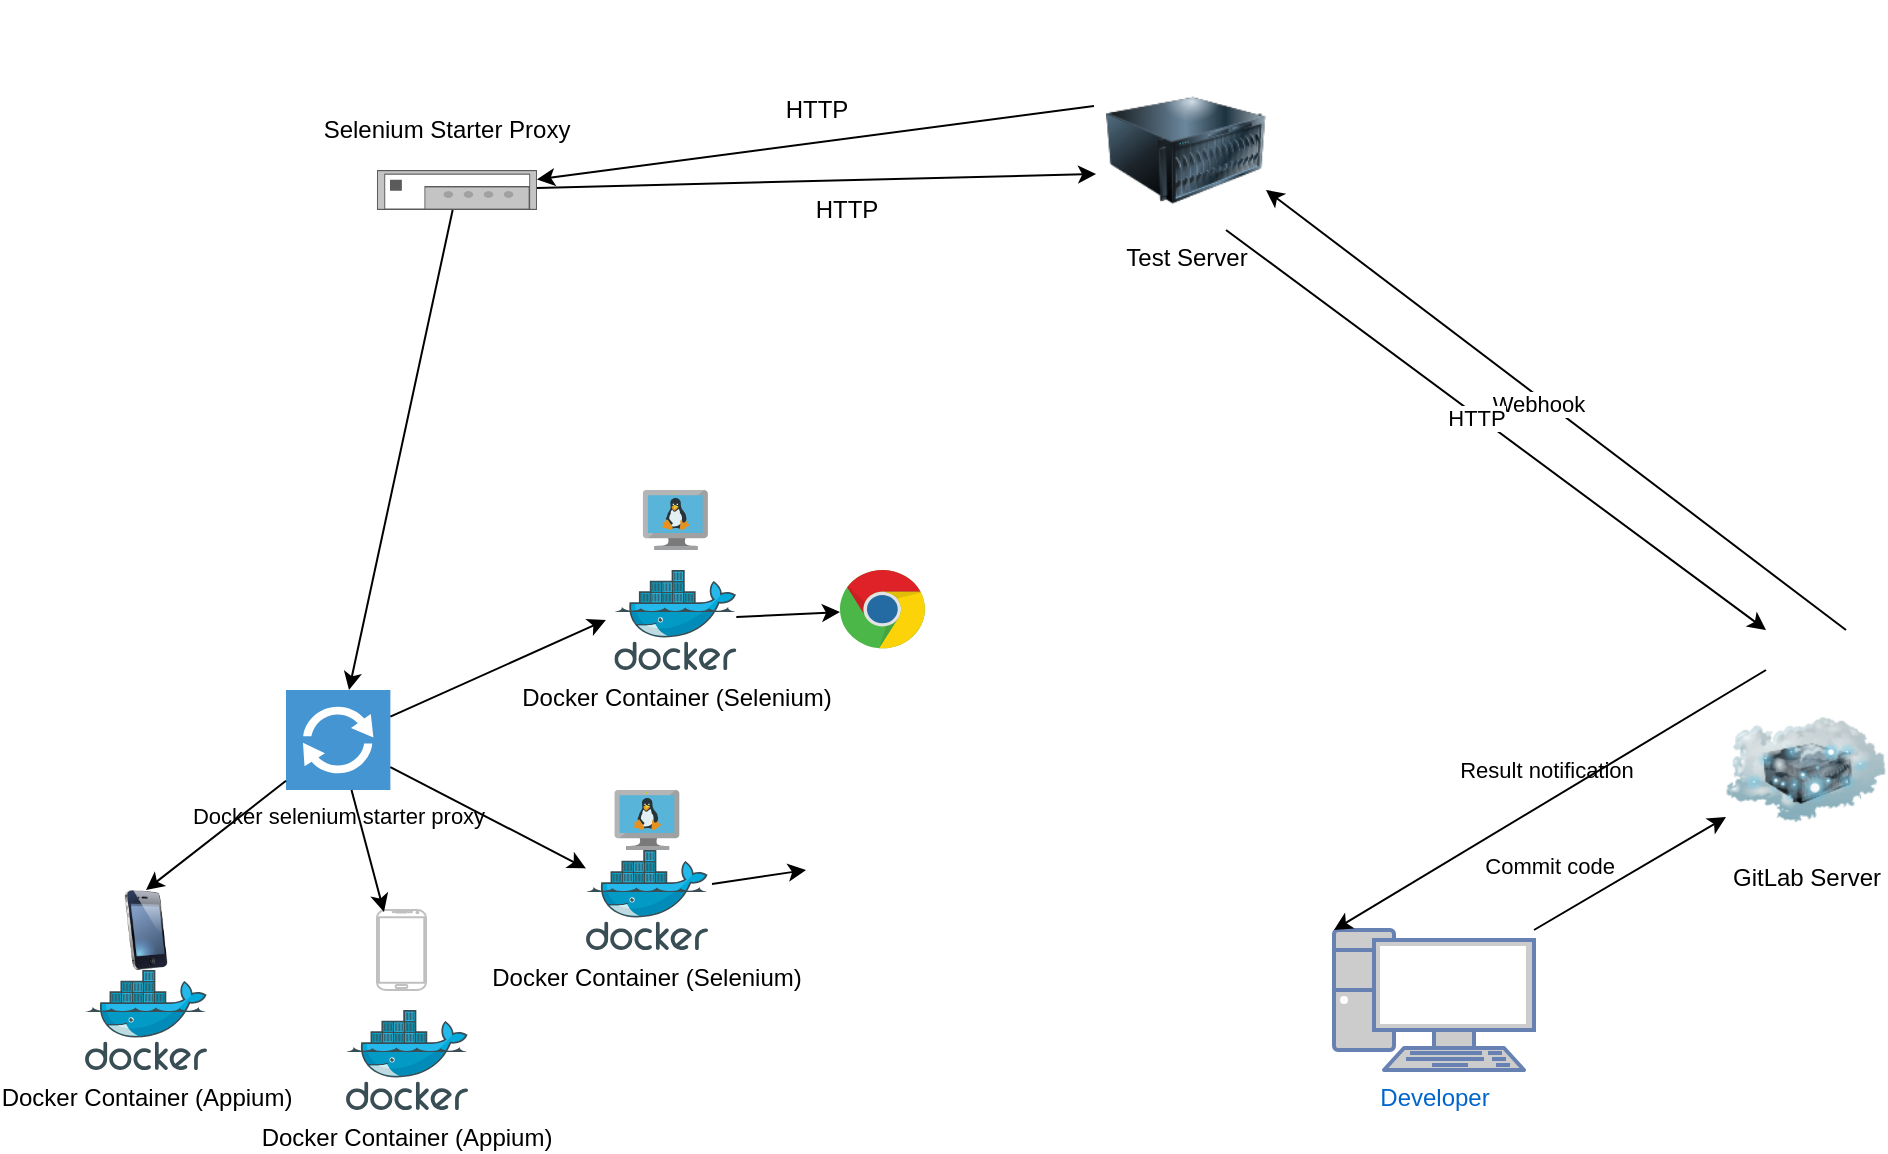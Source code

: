 <mxfile version="13.6.6" type="gitlab">
  <diagram id="j4bk-irgato8CqfmMqV6" name="Page-1">
    <mxGraphModel dx="946" dy="546" grid="1" gridSize="10" guides="1" tooltips="1" connect="1" arrows="1" fold="1" page="1" pageScale="1" pageWidth="827" pageHeight="1169" math="0" shadow="0">
      <root>
        <mxCell id="0" />
        <mxCell id="1" parent="0" />
        <mxCell id="oy6s96Z-H8Sc2rAlOitG-3" value="Developer" style="fontColor=#0066CC;verticalAlign=top;verticalLabelPosition=bottom;labelPosition=center;align=center;html=1;outlineConnect=0;fillColor=#CCCCCC;strokeColor=#6881B3;gradientColor=none;gradientDirection=north;strokeWidth=2;shape=mxgraph.networks.pc;" vertex="1" parent="1">
          <mxGeometry x="1024" y="1030" width="100" height="70" as="geometry" />
        </mxCell>
        <mxCell id="oy6s96Z-H8Sc2rAlOitG-4" value="" style="endArrow=classic;html=1;" edge="1" parent="1" target="oy6s96Z-H8Sc2rAlOitG-7">
          <mxGeometry width="50" height="50" relative="1" as="geometry">
            <mxPoint x="1124" y="1030" as="sourcePoint" />
            <mxPoint x="1204" y="980" as="targetPoint" />
          </mxGeometry>
        </mxCell>
        <mxCell id="oy6s96Z-H8Sc2rAlOitG-5" value="&amp;nbsp;Commit code&lt;br&gt;" style="edgeLabel;html=1;align=center;verticalAlign=middle;resizable=0;points=[];rotation=0;" vertex="1" connectable="0" parent="oy6s96Z-H8Sc2rAlOitG-4">
          <mxGeometry x="-0.243" y="2" relative="1" as="geometry">
            <mxPoint x="-29.47" y="-9.22" as="offset" />
          </mxGeometry>
        </mxCell>
        <mxCell id="oy6s96Z-H8Sc2rAlOitG-6" value="" style="shape=image;html=1;verticalAlign=top;verticalLabelPosition=bottom;labelBackgroundColor=#ffffff;imageAspect=0;aspect=fixed;image=https://cdn3.iconfinder.com/data/icons/logos-and-brands-adobe/512/144_Gitlab-128.png" vertex="1" parent="1">
          <mxGeometry x="1240" y="880" width="40" height="40" as="geometry" />
        </mxCell>
        <mxCell id="oy6s96Z-H8Sc2rAlOitG-7" value="GitLab Server" style="image;html=1;image=img/lib/clip_art/networking/Cloud_Server_128x128.png" vertex="1" parent="1">
          <mxGeometry x="1220" y="910" width="80" height="80" as="geometry" />
        </mxCell>
        <mxCell id="oy6s96Z-H8Sc2rAlOitG-9" value="" style="shape=image;html=1;verticalAlign=top;verticalLabelPosition=bottom;labelBackgroundColor=#ffffff;imageAspect=0;aspect=fixed;image=https://cdn4.iconfinder.com/data/icons/logos-brands-5/24/jenkins-128.png" vertex="1" parent="1">
          <mxGeometry x="930" y="565" width="40" height="40" as="geometry" />
        </mxCell>
        <mxCell id="oy6s96Z-H8Sc2rAlOitG-15" value="Test Server" style="image;html=1;image=img/lib/clip_art/computers/Server_128x128.png" vertex="1" parent="1">
          <mxGeometry x="910" y="600" width="80" height="80" as="geometry" />
        </mxCell>
        <mxCell id="oy6s96Z-H8Sc2rAlOitG-16" value="" style="strokeColor=#666666;html=1;labelPosition=right;align=left;spacingLeft=15;shadow=0;dashed=0;outlineConnect=0;shape=mxgraph.rack.general.hub;fontSize=11;" vertex="1" parent="1">
          <mxGeometry x="545.49" y="650" width="80" height="20" as="geometry" />
        </mxCell>
        <mxCell id="oy6s96Z-H8Sc2rAlOitG-17" value="Docker selenium starter proxy&lt;br&gt;" style="pointerEvents=1;shadow=0;dashed=0;html=1;strokeColor=none;fillColor=#4495D1;labelPosition=center;verticalLabelPosition=bottom;verticalAlign=top;align=center;outlineConnect=0;shape=mxgraph.veeam.2d.proxy;fontSize=11;" vertex="1" parent="1">
          <mxGeometry x="500" y="910" width="52.19" height="50" as="geometry" />
        </mxCell>
        <mxCell id="oy6s96Z-H8Sc2rAlOitG-18" value="Docker Container (Selenium)" style="aspect=fixed;html=1;points=[];align=center;image;fontSize=12;image=img/lib/mscae/Docker.svg;" vertex="1" parent="1">
          <mxGeometry x="650" y="990" width="60.98" height="50" as="geometry" />
        </mxCell>
        <mxCell id="oy6s96Z-H8Sc2rAlOitG-21" value="" style="aspect=fixed;html=1;points=[];align=center;image;fontSize=12;image=img/lib/mscae/VM_Linux.svg;" vertex="1" parent="1">
          <mxGeometry x="664.18" y="960" width="32.61" height="30" as="geometry" />
        </mxCell>
        <mxCell id="oy6s96Z-H8Sc2rAlOitG-23" value="" style="shape=image;html=1;verticalAlign=top;verticalLabelPosition=bottom;labelBackgroundColor=#ffffff;imageAspect=0;aspect=fixed;image=https://cdn4.iconfinder.com/data/icons/macaron-1/48/firefox-128.png;fontSize=11;" vertex="1" parent="1">
          <mxGeometry x="760" y="980" width="40" height="40" as="geometry" />
        </mxCell>
        <mxCell id="oy6s96Z-H8Sc2rAlOitG-24" value="" style="endArrow=classic;html=1;fontSize=11;" edge="1" parent="1" source="oy6s96Z-H8Sc2rAlOitG-16" target="oy6s96Z-H8Sc2rAlOitG-17">
          <mxGeometry width="50" height="50" relative="1" as="geometry">
            <mxPoint x="630" y="770" as="sourcePoint" />
            <mxPoint x="990" y="920" as="targetPoint" />
          </mxGeometry>
        </mxCell>
        <mxCell id="oy6s96Z-H8Sc2rAlOitG-25" value="" style="endArrow=classic;html=1;fontSize=11;exitX=-0.075;exitY=0.225;exitDx=0;exitDy=0;exitPerimeter=0;" edge="1" parent="1" source="oy6s96Z-H8Sc2rAlOitG-15" target="oy6s96Z-H8Sc2rAlOitG-16">
          <mxGeometry width="50" height="50" relative="1" as="geometry">
            <mxPoint x="940" y="880" as="sourcePoint" />
            <mxPoint x="610" y="700" as="targetPoint" />
          </mxGeometry>
        </mxCell>
        <mxCell id="oy6s96Z-H8Sc2rAlOitG-26" value="" style="endArrow=classic;html=1;fontSize=11;" edge="1" parent="1" source="oy6s96Z-H8Sc2rAlOitG-17" target="oy6s96Z-H8Sc2rAlOitG-18">
          <mxGeometry width="50" height="50" relative="1" as="geometry">
            <mxPoint x="610" y="960" as="sourcePoint" />
            <mxPoint x="660" y="910" as="targetPoint" />
          </mxGeometry>
        </mxCell>
        <mxCell id="oy6s96Z-H8Sc2rAlOitG-29" value="" style="endArrow=classic;html=1;fontSize=11;entryX=0;entryY=0.5;entryDx=0;entryDy=0;exitX=1.033;exitY=0.34;exitDx=0;exitDy=0;exitPerimeter=0;" edge="1" parent="1" source="oy6s96Z-H8Sc2rAlOitG-18" target="oy6s96Z-H8Sc2rAlOitG-23">
          <mxGeometry width="50" height="50" relative="1" as="geometry">
            <mxPoint x="700" y="1040" as="sourcePoint" />
            <mxPoint x="860" y="950" as="targetPoint" />
          </mxGeometry>
        </mxCell>
        <mxCell id="oy6s96Z-H8Sc2rAlOitG-34" value="" style="endArrow=classic;html=1;fontSize=11;exitX=0;exitY=0.5;exitDx=0;exitDy=0;entryX=0;entryY=0;entryDx=0;entryDy=0;entryPerimeter=0;" edge="1" parent="1" source="oy6s96Z-H8Sc2rAlOitG-6" target="oy6s96Z-H8Sc2rAlOitG-3">
          <mxGeometry width="50" height="50" relative="1" as="geometry">
            <mxPoint x="900" y="960" as="sourcePoint" />
            <mxPoint x="950" y="910" as="targetPoint" />
          </mxGeometry>
        </mxCell>
        <mxCell id="oy6s96Z-H8Sc2rAlOitG-35" value="Result notification" style="text;html=1;align=center;verticalAlign=middle;resizable=0;points=[];autosize=1;fontSize=11;" vertex="1" parent="1">
          <mxGeometry x="1080" y="940" width="100" height="20" as="geometry" />
        </mxCell>
        <mxCell id="oy6s96Z-H8Sc2rAlOitG-36" value="" style="endArrow=classic;html=1;exitX=1;exitY=0;exitDx=0;exitDy=0;entryX=1;entryY=0.75;entryDx=0;entryDy=0;" edge="1" parent="1" source="oy6s96Z-H8Sc2rAlOitG-6" target="oy6s96Z-H8Sc2rAlOitG-15">
          <mxGeometry width="50" height="50" relative="1" as="geometry">
            <mxPoint x="1040" y="880" as="sourcePoint" />
            <mxPoint x="1300" y="744" as="targetPoint" />
          </mxGeometry>
        </mxCell>
        <mxCell id="oy6s96Z-H8Sc2rAlOitG-37" value="Webhook&lt;br&gt; " style="edgeLabel;html=1;align=center;verticalAlign=middle;resizable=0;points=[];" vertex="1" connectable="0" parent="oy6s96Z-H8Sc2rAlOitG-36">
          <mxGeometry x="0.053" y="3" relative="1" as="geometry">
            <mxPoint as="offset" />
          </mxGeometry>
        </mxCell>
        <mxCell id="oy6s96Z-H8Sc2rAlOitG-38" value="" style="endArrow=classic;html=1;exitX=0.75;exitY=1;exitDx=0;exitDy=0;entryX=0;entryY=0;entryDx=0;entryDy=0;" edge="1" parent="1" source="oy6s96Z-H8Sc2rAlOitG-15" target="oy6s96Z-H8Sc2rAlOitG-6">
          <mxGeometry width="50" height="50" relative="1" as="geometry">
            <mxPoint x="1262" y="742" as="sourcePoint" />
            <mxPoint x="1090" y="830" as="targetPoint" />
          </mxGeometry>
        </mxCell>
        <mxCell id="oy6s96Z-H8Sc2rAlOitG-39" value="HTTP " style="edgeLabel;html=1;align=center;verticalAlign=middle;resizable=0;points=[];" vertex="1" connectable="0" parent="oy6s96Z-H8Sc2rAlOitG-38">
          <mxGeometry x="-0.071" y="-1" relative="1" as="geometry">
            <mxPoint as="offset" />
          </mxGeometry>
        </mxCell>
        <mxCell id="oy6s96Z-H8Sc2rAlOitG-40" value="" style="shape=image;html=1;verticalAlign=top;verticalLabelPosition=bottom;labelBackgroundColor=#ffffff;imageAspect=0;aspect=fixed;image=https://cdn4.iconfinder.com/data/icons/icocentre-free-icons/137/f-check_256-128.png" vertex="1" parent="1">
          <mxGeometry x="1050" y="1050" width="20" height="20" as="geometry" />
        </mxCell>
        <mxCell id="oy6s96Z-H8Sc2rAlOitG-41" value="" style="shape=image;html=1;verticalAlign=top;verticalLabelPosition=bottom;labelBackgroundColor=#ffffff;imageAspect=0;aspect=fixed;image=https://cdn2.iconfinder.com/data/icons/onebit/PNG/onebit_33.png" vertex="1" parent="1">
          <mxGeometry x="1090" y="1050" width="20" height="20" as="geometry" />
        </mxCell>
        <mxCell id="oy6s96Z-H8Sc2rAlOitG-42" value="Docker Container (Selenium)" style="aspect=fixed;html=1;points=[];align=center;image;fontSize=12;image=img/lib/mscae/Docker.svg;" vertex="1" parent="1">
          <mxGeometry x="664.18" y="850" width="60.98" height="50" as="geometry" />
        </mxCell>
        <mxCell id="oy6s96Z-H8Sc2rAlOitG-43" value="" style="aspect=fixed;html=1;points=[];align=center;image;fontSize=12;image=img/lib/mscae/VM_Linux.svg;" vertex="1" parent="1">
          <mxGeometry x="678.36" y="810" width="32.61" height="30" as="geometry" />
        </mxCell>
        <mxCell id="oy6s96Z-H8Sc2rAlOitG-44" value="Docker Container (Appium)" style="aspect=fixed;html=1;points=[];align=center;image;fontSize=12;image=img/lib/mscae/Docker.svg;" vertex="1" parent="1">
          <mxGeometry x="530" y="1070" width="60.98" height="50" as="geometry" />
        </mxCell>
        <mxCell id="oy6s96Z-H8Sc2rAlOitG-45" value="" style="verticalLabelPosition=bottom;verticalAlign=top;html=1;shadow=0;dashed=0;strokeWidth=1;shape=mxgraph.android.phone2;strokeColor=#c0c0c0;" vertex="1" parent="1">
          <mxGeometry x="545.49" y="1020" width="24.51" height="40" as="geometry" />
        </mxCell>
        <mxCell id="oy6s96Z-H8Sc2rAlOitG-47" value="Docker Container (Appium)" style="aspect=fixed;html=1;points=[];align=center;image;fontSize=12;image=img/lib/mscae/Docker.svg;" vertex="1" parent="1">
          <mxGeometry x="399.51" y="1050" width="60.98" height="50" as="geometry" />
        </mxCell>
        <mxCell id="oy6s96Z-H8Sc2rAlOitG-48" value="" style="image;html=1;image=img/lib/clip_art/telecommunication/iPhone_128x128.png" vertex="1" parent="1">
          <mxGeometry x="410" y="1010" width="40" height="40" as="geometry" />
        </mxCell>
        <mxCell id="oy6s96Z-H8Sc2rAlOitG-49" value="" style="endArrow=classic;html=1;fontSize=11;entryX=0.5;entryY=0;entryDx=0;entryDy=0;" edge="1" parent="1" source="oy6s96Z-H8Sc2rAlOitG-17" target="oy6s96Z-H8Sc2rAlOitG-48">
          <mxGeometry width="50" height="50" relative="1" as="geometry">
            <mxPoint x="316.0" y="880.001" as="sourcePoint" />
            <mxPoint x="413.81" y="930.682" as="targetPoint" />
          </mxGeometry>
        </mxCell>
        <mxCell id="oy6s96Z-H8Sc2rAlOitG-50" value="" style="endArrow=classic;html=1;fontSize=11;entryX=0.143;entryY=0.025;entryDx=0;entryDy=0;entryPerimeter=0;" edge="1" parent="1" source="oy6s96Z-H8Sc2rAlOitG-17" target="oy6s96Z-H8Sc2rAlOitG-45">
          <mxGeometry width="50" height="50" relative="1" as="geometry">
            <mxPoint x="510" y="965.367" as="sourcePoint" />
            <mxPoint x="440" y="1020" as="targetPoint" />
          </mxGeometry>
        </mxCell>
        <mxCell id="oy6s96Z-H8Sc2rAlOitG-51" value="" style="endArrow=classic;html=1;fontSize=11;entryX=-0.069;entryY=0.5;entryDx=0;entryDy=0;entryPerimeter=0;" edge="1" parent="1" source="oy6s96Z-H8Sc2rAlOitG-17" target="oy6s96Z-H8Sc2rAlOitG-42">
          <mxGeometry width="50" height="50" relative="1" as="geometry">
            <mxPoint x="600" y="920" as="sourcePoint" />
            <mxPoint x="450" y="1030" as="targetPoint" />
          </mxGeometry>
        </mxCell>
        <mxCell id="oy6s96Z-H8Sc2rAlOitG-52" value="" style="endArrow=classic;html=1;entryX=-0.062;entryY=0.65;entryDx=0;entryDy=0;entryPerimeter=0;" edge="1" parent="1" source="oy6s96Z-H8Sc2rAlOitG-16" target="oy6s96Z-H8Sc2rAlOitG-15">
          <mxGeometry width="50" height="50" relative="1" as="geometry">
            <mxPoint x="640" y="670" as="sourcePoint" />
            <mxPoint x="910" y="720" as="targetPoint" />
          </mxGeometry>
        </mxCell>
        <mxCell id="oy6s96Z-H8Sc2rAlOitG-56" value="Selenium Starter Proxy&lt;br&gt;" style="text;html=1;align=center;verticalAlign=middle;resizable=0;points=[];autosize=1;" vertex="1" parent="1">
          <mxGeometry x="510" y="620" width="140" height="20" as="geometry" />
        </mxCell>
        <mxCell id="oy6s96Z-H8Sc2rAlOitG-57" value="HTTP&lt;br&gt;" style="text;html=1;align=center;verticalAlign=middle;resizable=0;points=[];autosize=1;" vertex="1" parent="1">
          <mxGeometry x="740" y="610" width="50" height="20" as="geometry" />
        </mxCell>
        <mxCell id="oy6s96Z-H8Sc2rAlOitG-58" value="HTTP&lt;br&gt;" style="text;html=1;align=center;verticalAlign=middle;resizable=0;points=[];autosize=1;" vertex="1" parent="1">
          <mxGeometry x="755" y="660" width="50" height="20" as="geometry" />
        </mxCell>
        <mxCell id="oy6s96Z-H8Sc2rAlOitG-59" value="" style="dashed=0;outlineConnect=0;html=1;align=center;labelPosition=center;verticalLabelPosition=bottom;verticalAlign=top;shape=mxgraph.weblogos.chrome" vertex="1" parent="1">
          <mxGeometry x="777" y="850" width="43" height="40" as="geometry" />
        </mxCell>
        <mxCell id="oy6s96Z-H8Sc2rAlOitG-60" value="" style="endArrow=classic;html=1;" edge="1" parent="1" source="oy6s96Z-H8Sc2rAlOitG-42" target="oy6s96Z-H8Sc2rAlOitG-59">
          <mxGeometry width="50" height="50" relative="1" as="geometry">
            <mxPoint x="800" y="910" as="sourcePoint" />
            <mxPoint x="850" y="860" as="targetPoint" />
          </mxGeometry>
        </mxCell>
      </root>
    </mxGraphModel>
  </diagram>
</mxfile>

